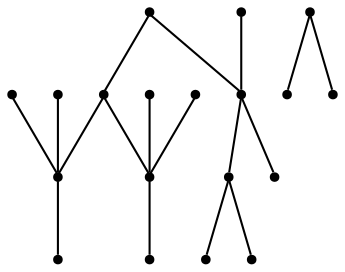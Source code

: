 graph {
  node [shape=point,comment="{\"directed\":false,\"doi\":\"10.1007/978-3-030-35802-0_1\",\"figure\":\"1 (1)\"}"]

  v0 [pos="548.7707790348674,495.5228166416881"]
  v1 [pos="473.75879748016223,470.5191398285173"]
  v2 [pos="548.7707790348674,520.526493454859"]
  v3 [pos="473.75879748016223,545.5301702680298"]
  v4 [pos="548.7707790348674,570.5338470812005"]
  v5 [pos="548.7707790348674,445.51546301534654"]
  v6 [pos="548.7707790348674,470.5191398285173"]
  v7 [pos="548.7707790348674,545.5301702680297"]
  v8 [pos="473.7588213258188,358.0025941692486"]
  v9 [pos="398.7468477196659,408.0099477955903"]
  v10 [pos="473.75879748016223,408.0099477955903"]
  v11 [pos="548.7707790348674,395.50810938900486"]
  v12 [pos="548.7707790348674,420.5117862021757"]
  v13 [pos="473.7588213258188,332.99891735607787"]
  v14 [pos="398.7468477196659,508.02465504827353"]
  v15 [pos="323.73489795916953,508.02465504827353"]
  v16 [pos="323.73489795916953,570.5338470812005"]
  v17 [pos="398.7468715653225,583.0356854877859"]
  v18 [pos="398.7468715653225,558.0320086746151"]

  v0 -- v1 [id="-1",pos="548.7707790348674,495.5228166416881 473.75879748016223,470.5191398285173 473.75879748016223,470.5191398285173 473.75879748016223,470.5191398285173"]
  v16 -- v18 [id="-2",pos="323.73489795916953,570.5338470812005 398.7468715653225,558.0320086746151 398.7468715653225,558.0320086746151 398.7468715653225,558.0320086746151"]
  v16 -- v17 [id="-3",pos="323.73489795916953,570.5338470812005 398.7468715653225,583.0356854877859 398.7468715653225,583.0356854877859 398.7468715653225,583.0356854877859"]
  v15 -- v14 [id="-4",pos="323.73489795916953,508.02465504827353 398.7468477196659,508.02465504827353 398.7468477196659,508.02465504827353 398.7468477196659,508.02465504827353"]
  v15 -- v9 [id="-5",pos="323.73489795916953,508.02465504827353 398.7468477196659,408.0099477955903 398.7468477196659,408.0099477955903 398.7468477196659,408.0099477955903"]
  v14 -- v1 [id="-6",pos="398.7468477196659,508.02465504827353 473.75879748016223,470.5191398285173 473.75879748016223,470.5191398285173 473.75879748016223,470.5191398285173"]
  v14 -- v3 [id="-7",pos="398.7468477196659,508.02465504827353 473.75879748016223,545.5301702680298 473.75879748016223,545.5301702680298 473.75879748016223,545.5301702680298"]
  v9 -- v13 [id="-8",pos="398.7468477196659,408.0099477955903 473.7588213258188,332.99891735607787 473.7588213258188,332.99891735607787 473.7588213258188,332.99891735607787"]
  v9 -- v10 [id="-9",pos="398.7468477196659,408.0099477955903 473.75879748016223,408.0099477955903 473.75879748016223,408.0099477955903 473.75879748016223,408.0099477955903"]
  v10 -- v12 [id="-10",pos="473.75879748016223,408.0099477955903 548.7707790348674,420.5117862021757 548.7707790348674,420.5117862021757 548.7707790348674,420.5117862021757"]
  v10 -- v11 [id="-11",pos="473.75879748016223,408.0099477955903 548.7707790348674,395.50810938900486 548.7707790348674,395.50810938900486 548.7707790348674,395.50810938900486"]
  v8 -- v9 [id="-12",pos="473.7588213258188,358.0025941692486 398.7468477196659,408.0099477955903 398.7468477196659,408.0099477955903 398.7468477196659,408.0099477955903"]
  v2 -- v3 [id="-13",pos="548.7707790348674,520.526493454859 473.75879748016223,545.5301702680298 473.75879748016223,545.5301702680298 473.75879748016223,545.5301702680298"]
  v3 -- v7 [id="-14",pos="473.75879748016223,545.5301702680298 548.7707790348674,545.5301702680297 548.7707790348674,545.5301702680297 548.7707790348674,545.5301702680297"]
  v1 -- v6 [id="-15",pos="473.75879748016223,470.5191398285173 548.7707790348674,470.5191398285173 548.7707790348674,470.5191398285173 548.7707790348674,470.5191398285173"]
  v4 -- v3 [id="-16",pos="548.7707790348674,570.5338470812005 473.75879748016223,545.5301702680298 473.75879748016223,545.5301702680298 473.75879748016223,545.5301702680298"]
  v5 -- v1 [id="-17",pos="548.7707790348674,445.51546301534654 473.75879748016223,470.5191398285173 473.75879748016223,470.5191398285173 473.75879748016223,470.5191398285173"]
}